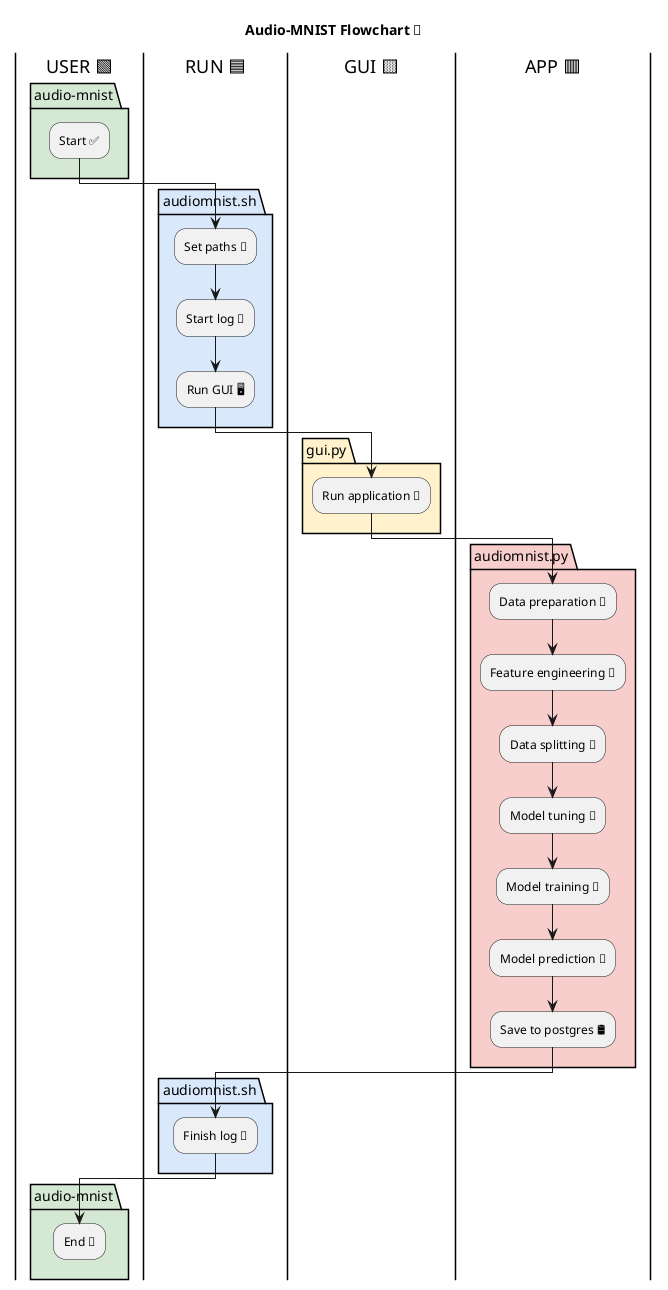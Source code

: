 @startuml
title Audio-MNIST Flowchart 🔁

|USER 🟩|
package "audio-mnist" #D5E8D4 {
  :Start ✅;
}

|RUN 🟦|
package "audiomnist.sh" #DAE8FC {
  :Set paths 📁;
  :Start log 📜;
  :Run GUI 🖥️;
}

|GUI 🟨|
package "gui.py" #FFF2CC {
  :Run application 🏃;
}

|APP 🟥|
package "audiomnist.py" #F8CECC {
  :Data preparation 🧹;
  :Feature engineering 🧬;
  :Data splitting 🔀;
  :Model tuning 🔧;
  :Model training 🧠;
  :Model prediction 🎯;
  :Save to postgres 🛢️;
}

|RUN 🟦|
package "audiomnist.sh" #DAE8FC {
  :Finish log 📜;
}

|USER 🟩|
package "audio-mnist" #D5E8D4 {
  :End 🛑;
}

@enduml
